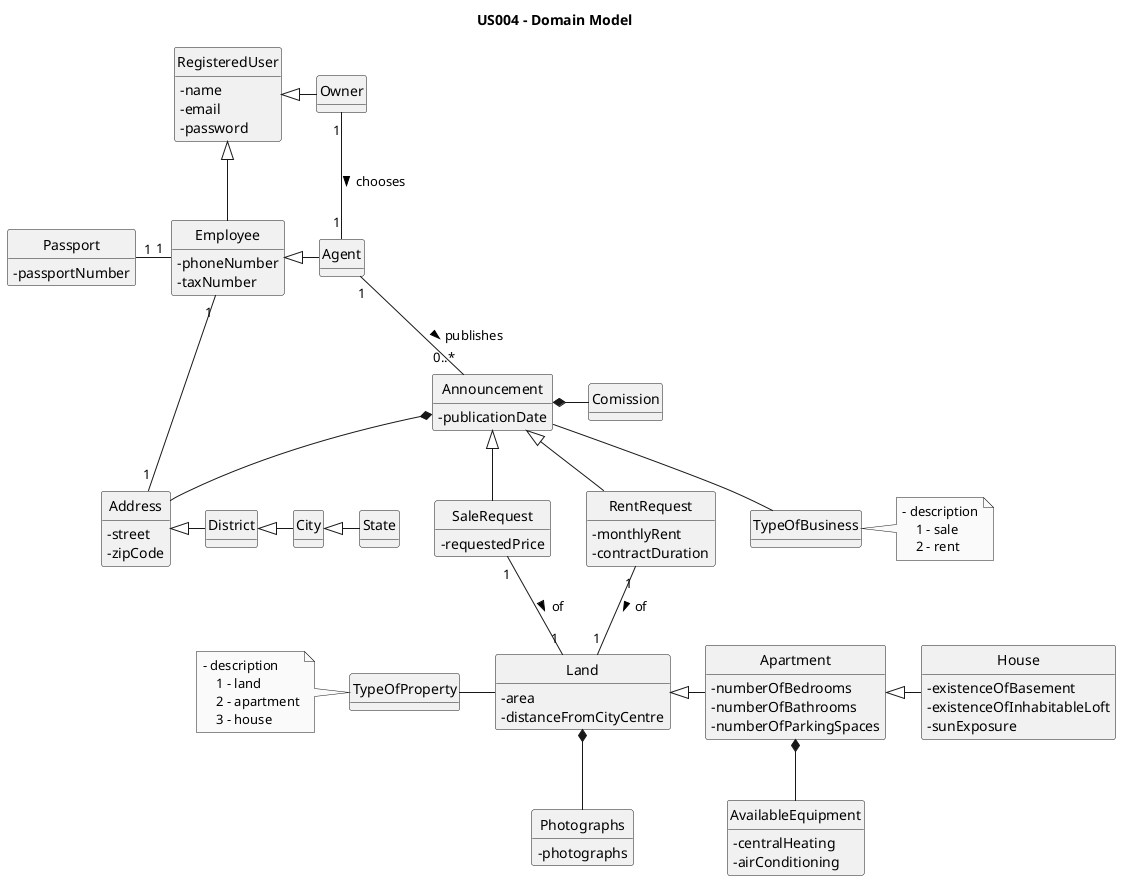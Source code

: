 @startuml

skinparam monochrome true
skinparam packageStyle rectangle
skinparam shadowing false

skinparam classAttributeIconSize 0

hide circle
hide methods

title US004 - Domain Model

class RegisteredUser {
    - name
    - email
    - password
}

class Owner {
}

class TypeOfProperty {
}

note left of TypeOfProperty
    - description
        1 - land
        2 - apartment
        3 - house
end note

class TypeOfBusiness {
}

note right of TypeOfBusiness
    - description
        1 - sale
        2 - rent
end note

class Announcement {
    - publicationDate
}

class Land {
    - area
    - distanceFromCityCentre
}

class House {
    - existenceOfBasement
    - existenceOfInhabitableLoft
    - sunExposure
}

class Apartment {
    - numberOfBedrooms
    - numberOfBathrooms
    - numberOfParkingSpaces
}

class SaleRequest {
    - requestedPrice
}

class RentRequest {
    - monthlyRent
    - contractDuration
}

class Agent {
}

class Employee {
    - phoneNumber
    - taxNumber
}

class Address {
    - street
    - zipCode
}
class City {
}

class District {
}

class State {
}

class Passport{
    - passportNumber
}

class AvailableEquipment{
    - centralHeating
    - airConditioning
}
class Photographs{
    - photographs
}

class Comission{
}


RegisteredUser <|- Owner
RegisteredUser <|- Employee
Employee <|- Agent
Owner "1" -- "1" Agent : chooses >
Agent "1" -- "0..*" Announcement : publishes >
Announcement  <|-- SaleRequest
Announcement  <|-- RentRequest
Announcement  -- TypeOfBusiness
TypeOfProperty  -  Land
SaleRequest "1" -- "1" Land : of >
RentRequest "1" -- "1" Land : of >
Land <|- Apartment
Apartment <|- House
Address <|- District
District <|- City
City <|- State
Announcement  *--  Address
Employee "1" -- "1" Address
Employee "1" --left-- "1" Passport
Apartment  *-- AvailableEquipment
Land  *-- Photographs
Announcement  *--right Comission

@enduml